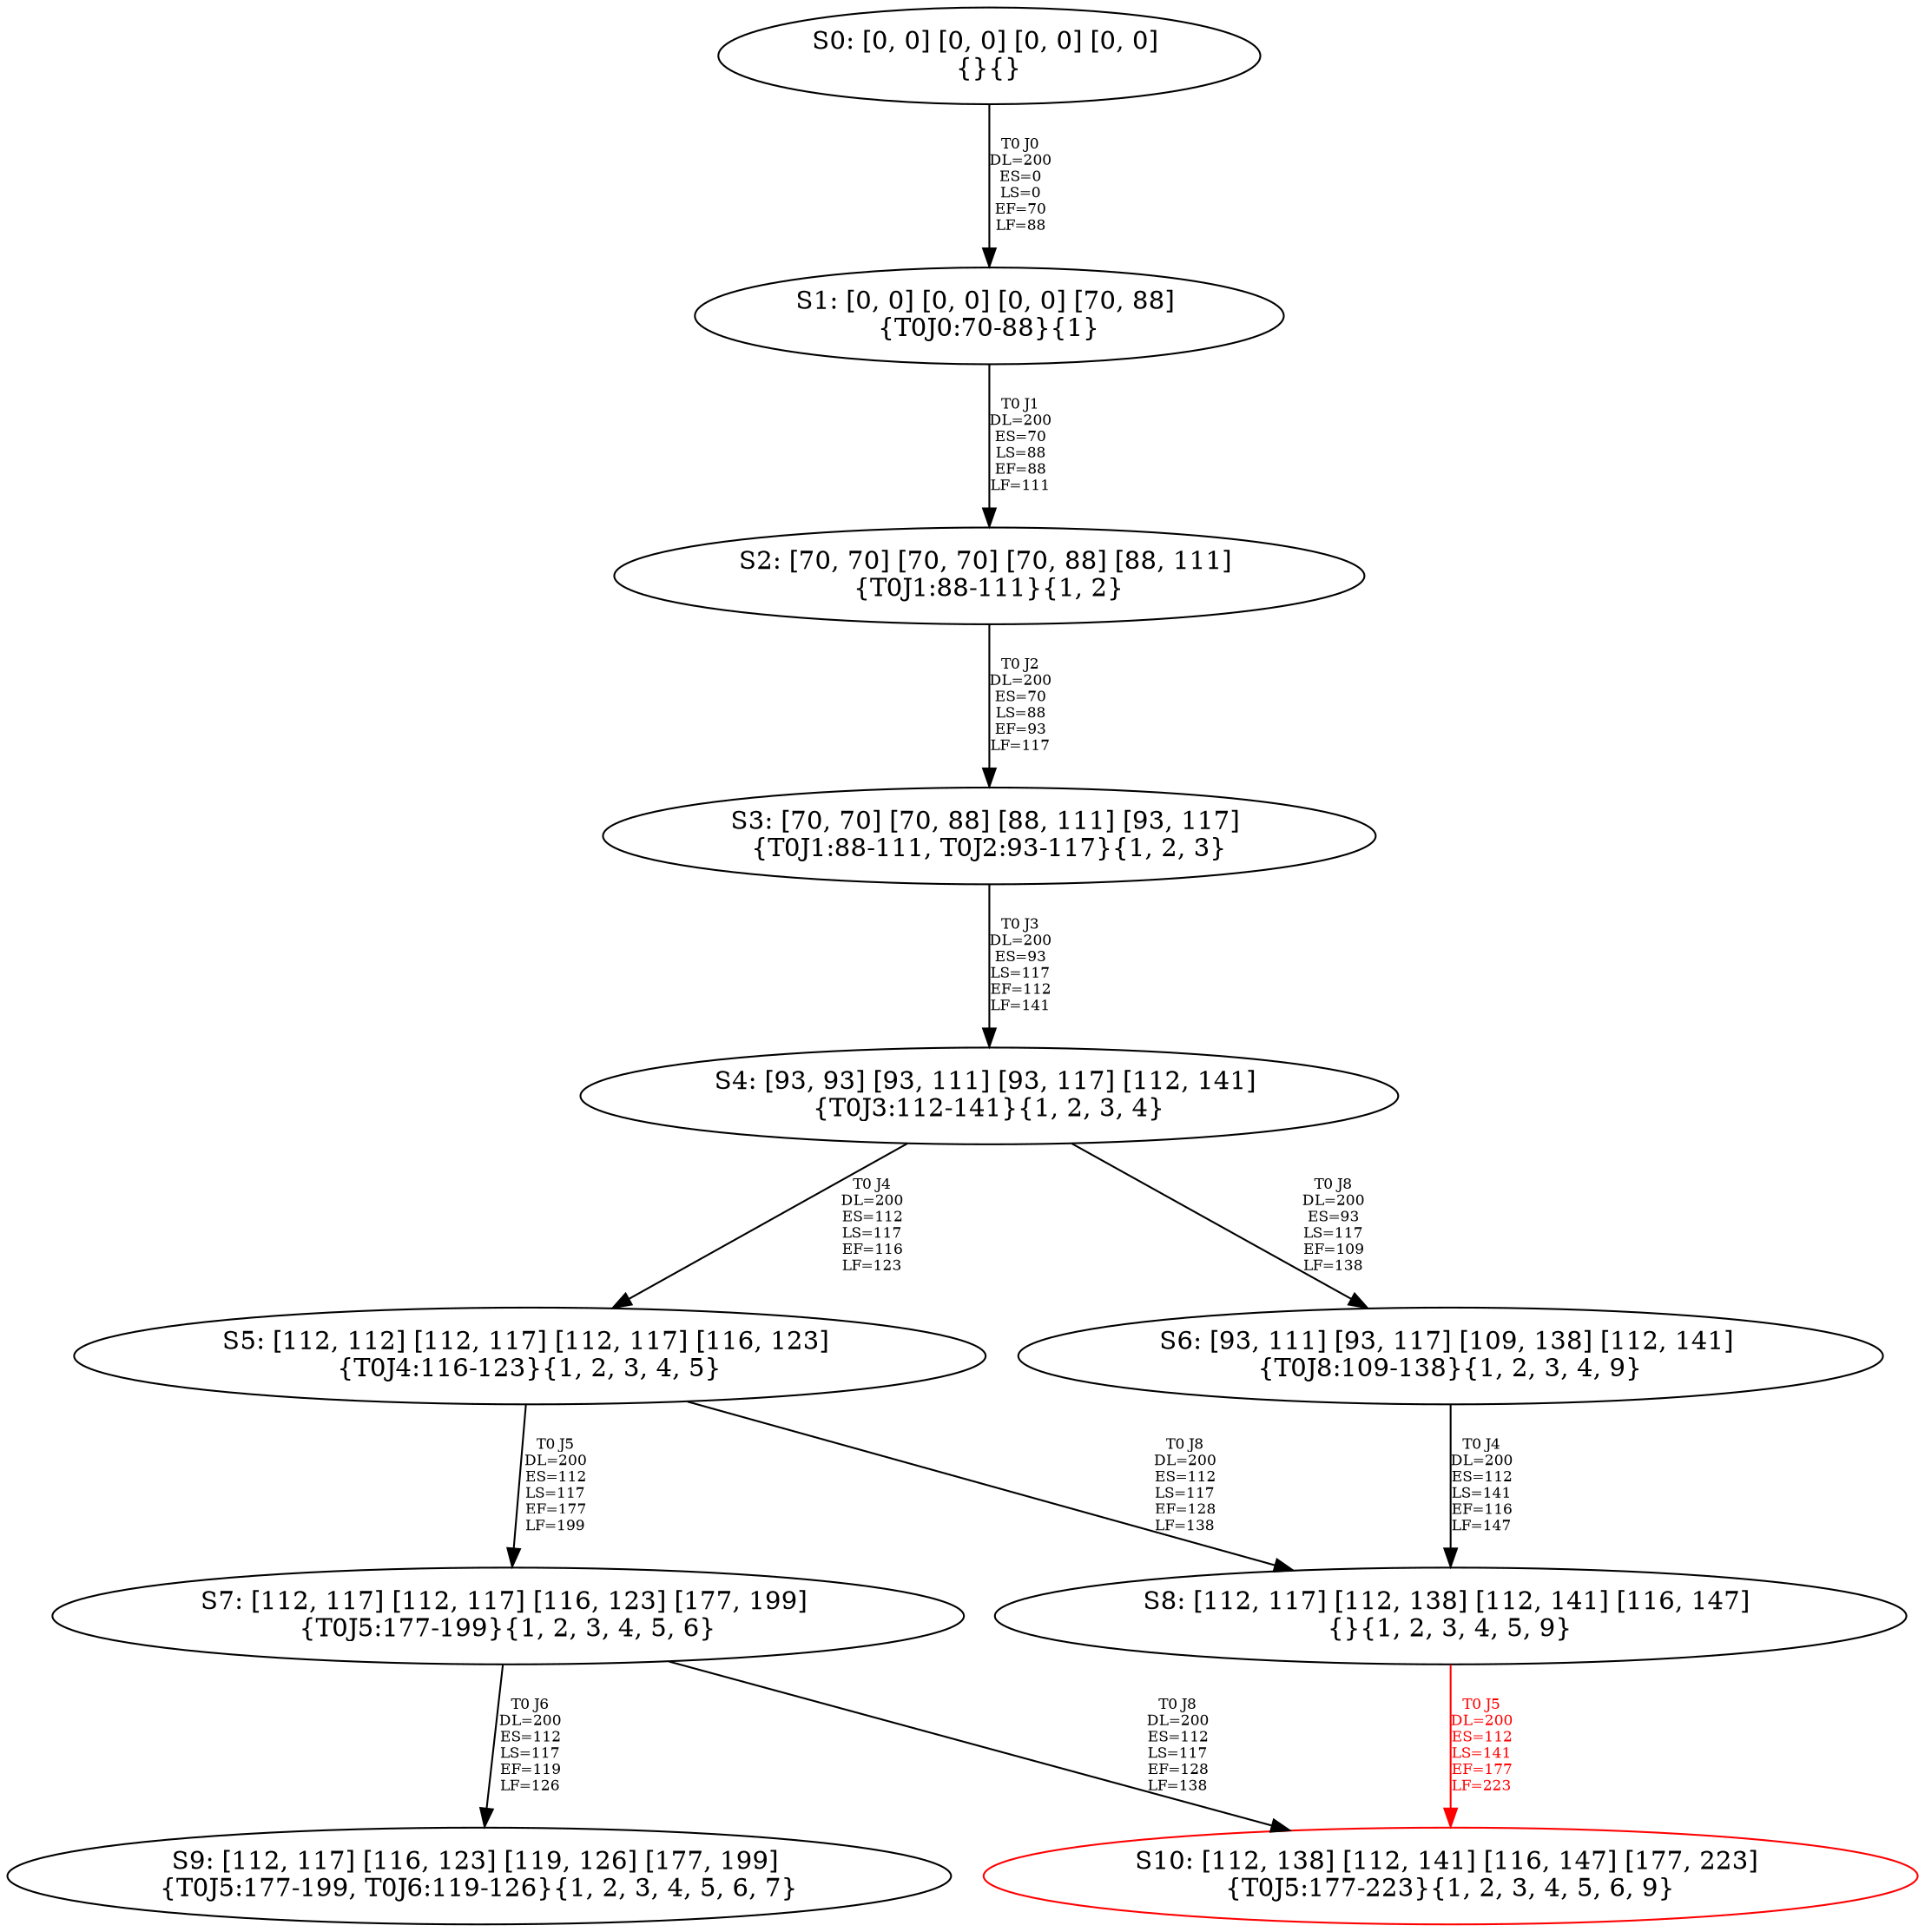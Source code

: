 digraph {
	S0[label="S0: [0, 0] [0, 0] [0, 0] [0, 0] \n{}{}"];
	S1[label="S1: [0, 0] [0, 0] [0, 0] [70, 88] \n{T0J0:70-88}{1}"];
	S2[label="S2: [70, 70] [70, 70] [70, 88] [88, 111] \n{T0J1:88-111}{1, 2}"];
	S3[label="S3: [70, 70] [70, 88] [88, 111] [93, 117] \n{T0J1:88-111, T0J2:93-117}{1, 2, 3}"];
	S4[label="S4: [93, 93] [93, 111] [93, 117] [112, 141] \n{T0J3:112-141}{1, 2, 3, 4}"];
	S5[label="S5: [112, 112] [112, 117] [112, 117] [116, 123] \n{T0J4:116-123}{1, 2, 3, 4, 5}"];
	S6[label="S6: [93, 111] [93, 117] [109, 138] [112, 141] \n{T0J8:109-138}{1, 2, 3, 4, 9}"];
	S7[label="S7: [112, 117] [112, 117] [116, 123] [177, 199] \n{T0J5:177-199}{1, 2, 3, 4, 5, 6}"];
	S8[label="S8: [112, 117] [112, 138] [112, 141] [116, 147] \n{}{1, 2, 3, 4, 5, 9}"];
	S9[label="S9: [112, 117] [116, 123] [119, 126] [177, 199] \n{T0J5:177-199, T0J6:119-126}{1, 2, 3, 4, 5, 6, 7}"];
	S10[label="S10: [112, 138] [112, 141] [116, 147] [177, 223] \n{T0J5:177-223}{1, 2, 3, 4, 5, 6, 9}"];
	S0 -> S1[label="T0 J0\nDL=200\nES=0\nLS=0\nEF=70\nLF=88",fontsize=8];
	S1 -> S2[label="T0 J1\nDL=200\nES=70\nLS=88\nEF=88\nLF=111",fontsize=8];
	S2 -> S3[label="T0 J2\nDL=200\nES=70\nLS=88\nEF=93\nLF=117",fontsize=8];
	S3 -> S4[label="T0 J3\nDL=200\nES=93\nLS=117\nEF=112\nLF=141",fontsize=8];
	S4 -> S5[label="T0 J4\nDL=200\nES=112\nLS=117\nEF=116\nLF=123",fontsize=8];
	S4 -> S6[label="T0 J8\nDL=200\nES=93\nLS=117\nEF=109\nLF=138",fontsize=8];
	S5 -> S7[label="T0 J5\nDL=200\nES=112\nLS=117\nEF=177\nLF=199",fontsize=8];
	S5 -> S8[label="T0 J8\nDL=200\nES=112\nLS=117\nEF=128\nLF=138",fontsize=8];
	S6 -> S8[label="T0 J4\nDL=200\nES=112\nLS=141\nEF=116\nLF=147",fontsize=8];
	S7 -> S9[label="T0 J6\nDL=200\nES=112\nLS=117\nEF=119\nLF=126",fontsize=8];
	S7 -> S10[label="T0 J8\nDL=200\nES=112\nLS=117\nEF=128\nLF=138",fontsize=8];
	S8 -> S10[label="T0 J5\nDL=200\nES=112\nLS=141\nEF=177\nLF=223",color=Red,fontcolor=Red,fontsize=8];
S10[color=Red];
}
